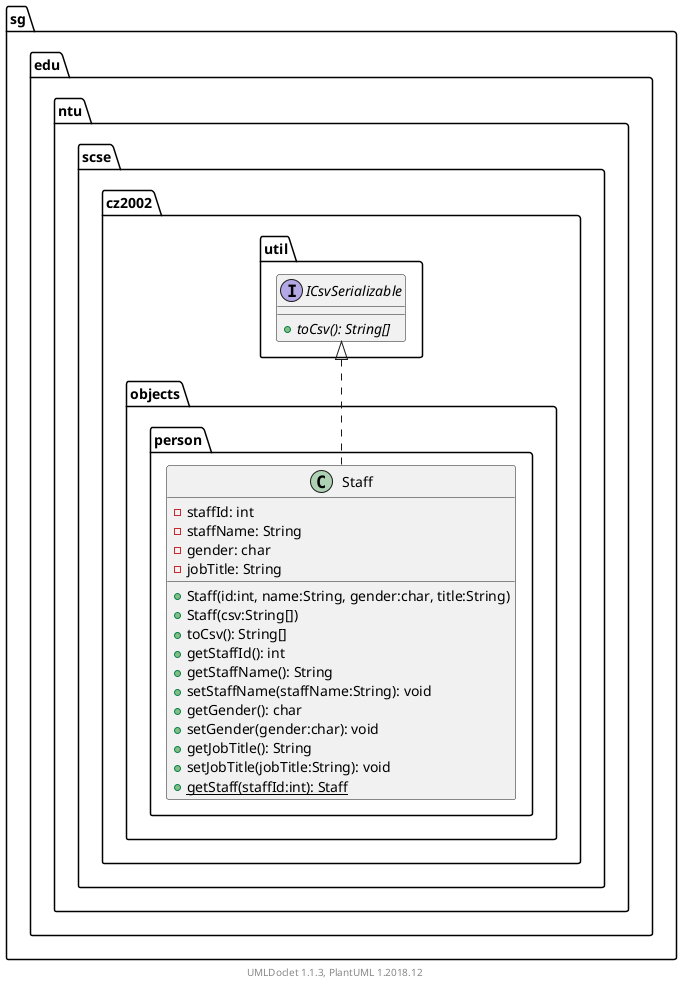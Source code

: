 @startuml

    namespace sg.edu.ntu.scse.cz2002.objects.person {

        class Staff [[../sg/edu/ntu/scse/cz2002/objects/person/Staff.html]] {
            -staffId: int
            -staffName: String
            -gender: char
            -jobTitle: String
            +Staff(id:int, name:String, gender:char, title:String)
            +Staff(csv:String[])
            +toCsv(): String[]
            +getStaffId(): int
            +getStaffName(): String
            +setStaffName(staffName:String): void
            +getGender(): char
            +setGender(gender:char): void
            +getJobTitle(): String
            +setJobTitle(jobTitle:String): void
            {static} +getStaff(staffId:int): Staff
        }

        interface sg.edu.ntu.scse.cz2002.util.ICsvSerializable {
            {abstract} +toCsv(): String[]
        }
        sg.edu.ntu.scse.cz2002.util.ICsvSerializable <|.. Staff

    }


    center footer UMLDoclet 1.1.3, PlantUML 1.2018.12
@enduml
